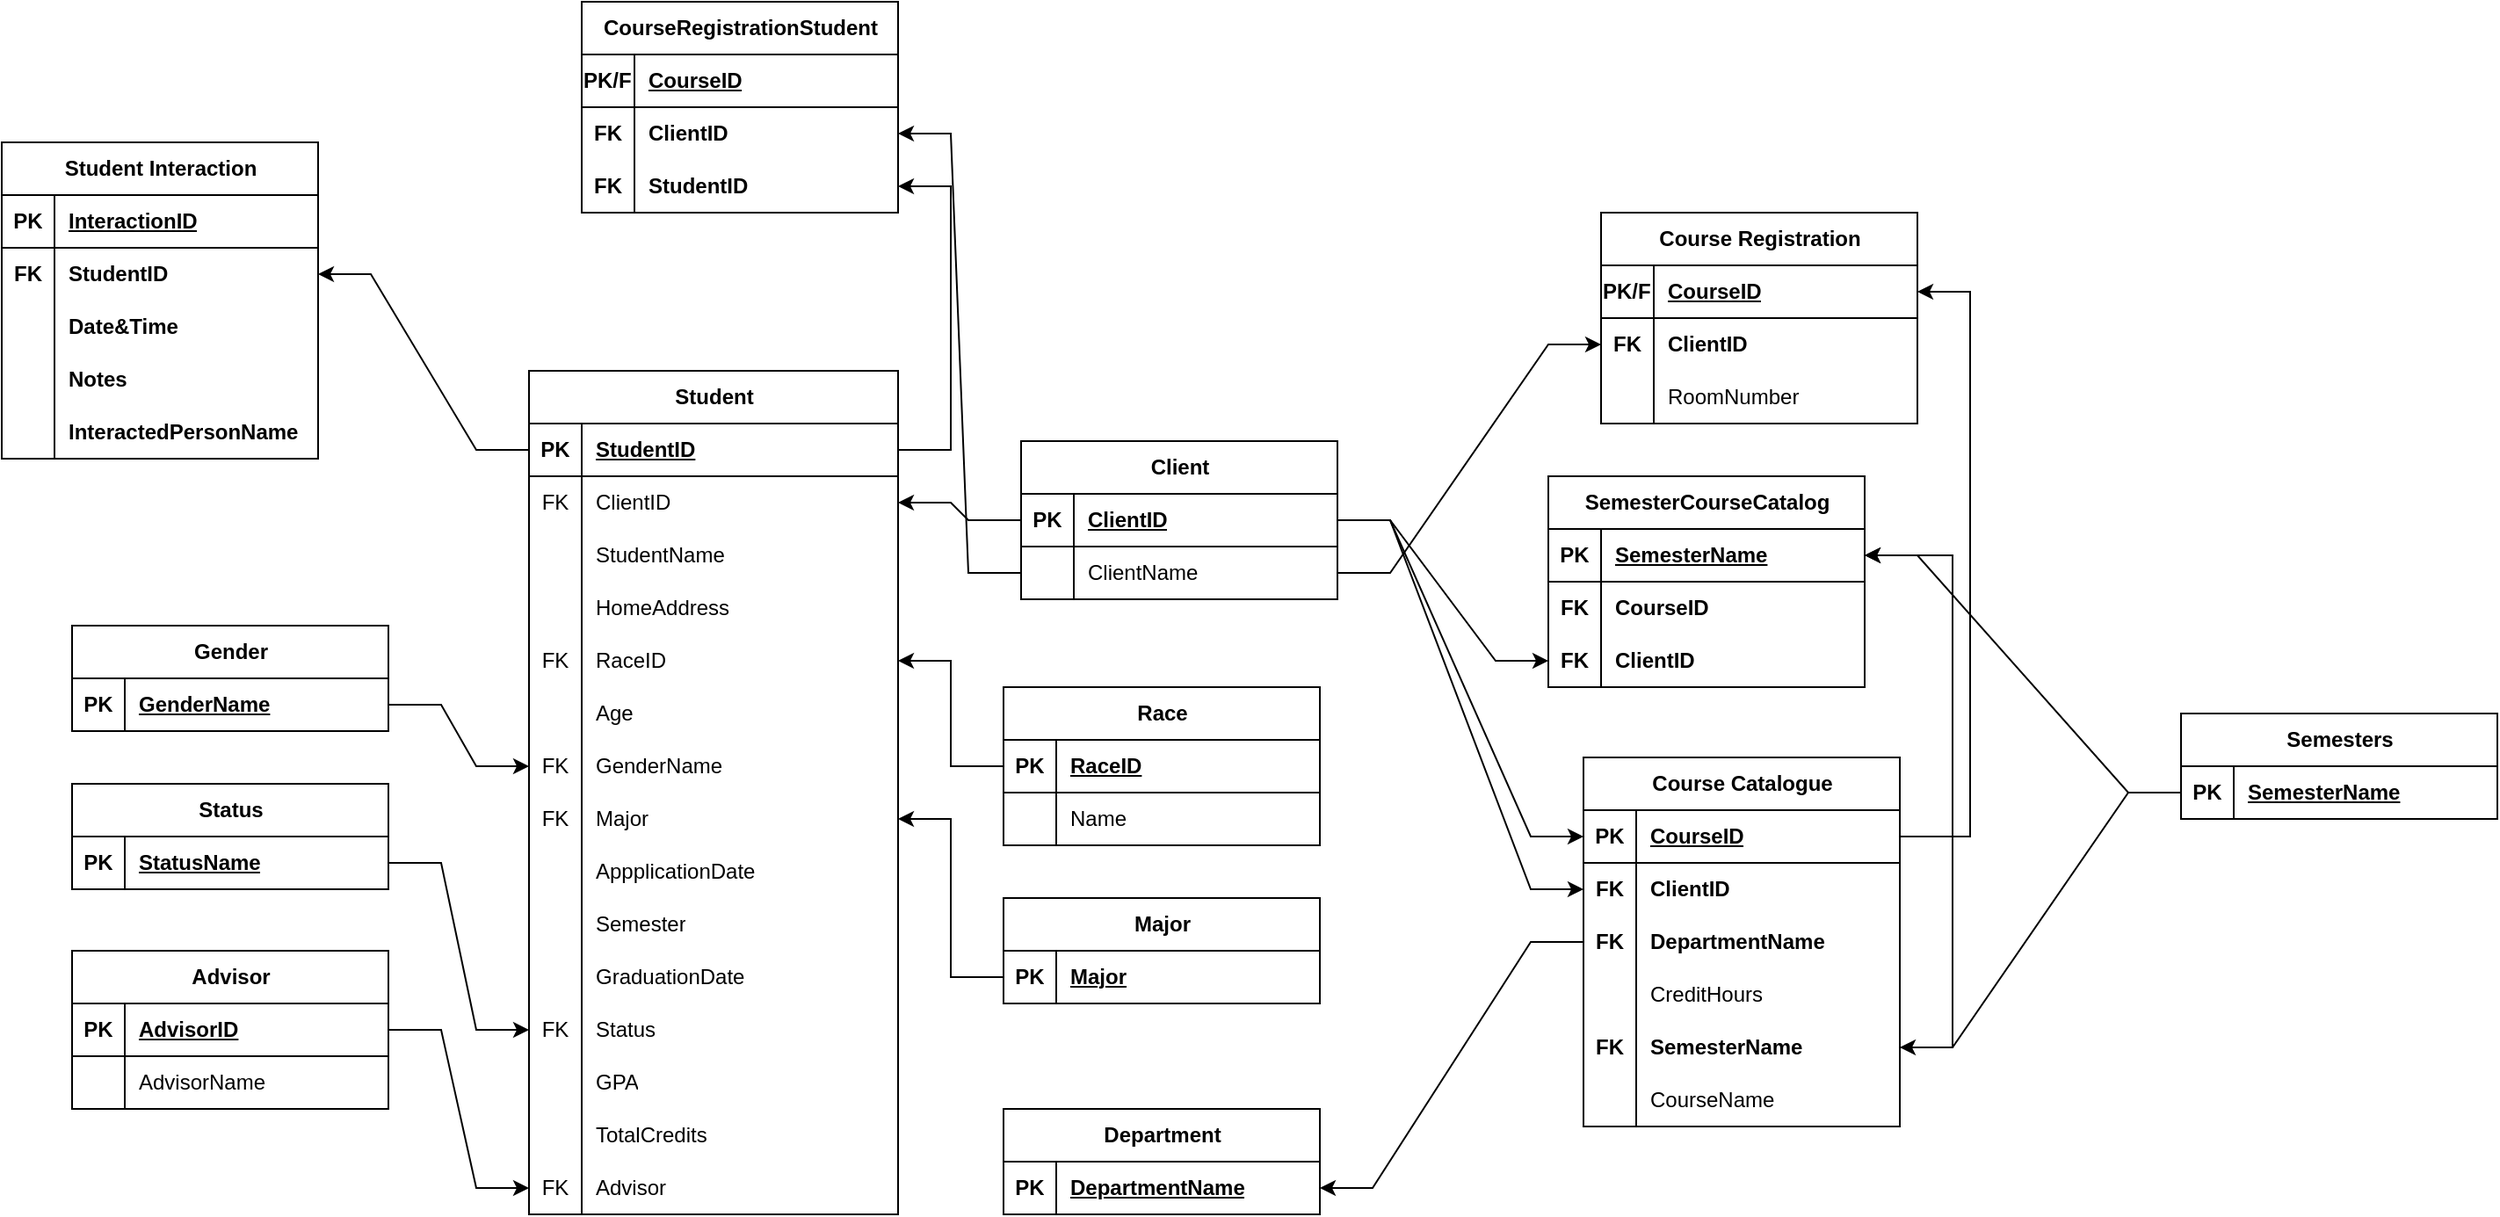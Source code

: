 <mxfile version="21.6.1" type="github">
  <diagram name="Page-1" id="rrkMlJn1mVSX5L93H5-s">
    <mxGraphModel dx="2668" dy="1877" grid="1" gridSize="10" guides="1" tooltips="1" connect="1" arrows="1" fold="1" page="1" pageScale="1" pageWidth="850" pageHeight="1100" math="0" shadow="0">
      <root>
        <mxCell id="0" />
        <mxCell id="1" parent="0" />
        <mxCell id="rUwLUnAGLd6NxB78jwhq-1" value="Student" style="shape=table;startSize=30;container=1;collapsible=1;childLayout=tableLayout;fixedRows=1;rowLines=0;fontStyle=1;align=center;resizeLast=1;html=1;" vertex="1" parent="1">
          <mxGeometry x="70" y="110" width="210" height="480" as="geometry" />
        </mxCell>
        <mxCell id="rUwLUnAGLd6NxB78jwhq-2" value="" style="shape=tableRow;horizontal=0;startSize=0;swimlaneHead=0;swimlaneBody=0;fillColor=none;collapsible=0;dropTarget=0;points=[[0,0.5],[1,0.5]];portConstraint=eastwest;top=0;left=0;right=0;bottom=1;" vertex="1" parent="rUwLUnAGLd6NxB78jwhq-1">
          <mxGeometry y="30" width="210" height="30" as="geometry" />
        </mxCell>
        <mxCell id="rUwLUnAGLd6NxB78jwhq-3" value="PK" style="shape=partialRectangle;connectable=0;fillColor=none;top=0;left=0;bottom=0;right=0;fontStyle=1;overflow=hidden;whiteSpace=wrap;html=1;" vertex="1" parent="rUwLUnAGLd6NxB78jwhq-2">
          <mxGeometry width="30" height="30" as="geometry">
            <mxRectangle width="30" height="30" as="alternateBounds" />
          </mxGeometry>
        </mxCell>
        <mxCell id="rUwLUnAGLd6NxB78jwhq-4" value="StudentID" style="shape=partialRectangle;connectable=0;fillColor=none;top=0;left=0;bottom=0;right=0;align=left;spacingLeft=6;fontStyle=5;overflow=hidden;whiteSpace=wrap;html=1;" vertex="1" parent="rUwLUnAGLd6NxB78jwhq-2">
          <mxGeometry x="30" width="180" height="30" as="geometry">
            <mxRectangle width="180" height="30" as="alternateBounds" />
          </mxGeometry>
        </mxCell>
        <mxCell id="rUwLUnAGLd6NxB78jwhq-5" value="" style="shape=tableRow;horizontal=0;startSize=0;swimlaneHead=0;swimlaneBody=0;fillColor=none;collapsible=0;dropTarget=0;points=[[0,0.5],[1,0.5]];portConstraint=eastwest;top=0;left=0;right=0;bottom=0;" vertex="1" parent="rUwLUnAGLd6NxB78jwhq-1">
          <mxGeometry y="60" width="210" height="30" as="geometry" />
        </mxCell>
        <mxCell id="rUwLUnAGLd6NxB78jwhq-6" value="FK" style="shape=partialRectangle;connectable=0;fillColor=none;top=0;left=0;bottom=0;right=0;editable=1;overflow=hidden;whiteSpace=wrap;html=1;" vertex="1" parent="rUwLUnAGLd6NxB78jwhq-5">
          <mxGeometry width="30" height="30" as="geometry">
            <mxRectangle width="30" height="30" as="alternateBounds" />
          </mxGeometry>
        </mxCell>
        <mxCell id="rUwLUnAGLd6NxB78jwhq-7" value="ClientID" style="shape=partialRectangle;connectable=0;fillColor=none;top=0;left=0;bottom=0;right=0;align=left;spacingLeft=6;overflow=hidden;whiteSpace=wrap;html=1;" vertex="1" parent="rUwLUnAGLd6NxB78jwhq-5">
          <mxGeometry x="30" width="180" height="30" as="geometry">
            <mxRectangle width="180" height="30" as="alternateBounds" />
          </mxGeometry>
        </mxCell>
        <mxCell id="rUwLUnAGLd6NxB78jwhq-8" value="" style="shape=tableRow;horizontal=0;startSize=0;swimlaneHead=0;swimlaneBody=0;fillColor=none;collapsible=0;dropTarget=0;points=[[0,0.5],[1,0.5]];portConstraint=eastwest;top=0;left=0;right=0;bottom=0;" vertex="1" parent="rUwLUnAGLd6NxB78jwhq-1">
          <mxGeometry y="90" width="210" height="30" as="geometry" />
        </mxCell>
        <mxCell id="rUwLUnAGLd6NxB78jwhq-9" value="" style="shape=partialRectangle;connectable=0;fillColor=none;top=0;left=0;bottom=0;right=0;editable=1;overflow=hidden;whiteSpace=wrap;html=1;" vertex="1" parent="rUwLUnAGLd6NxB78jwhq-8">
          <mxGeometry width="30" height="30" as="geometry">
            <mxRectangle width="30" height="30" as="alternateBounds" />
          </mxGeometry>
        </mxCell>
        <mxCell id="rUwLUnAGLd6NxB78jwhq-10" value="StudentName" style="shape=partialRectangle;connectable=0;fillColor=none;top=0;left=0;bottom=0;right=0;align=left;spacingLeft=6;overflow=hidden;whiteSpace=wrap;html=1;" vertex="1" parent="rUwLUnAGLd6NxB78jwhq-8">
          <mxGeometry x="30" width="180" height="30" as="geometry">
            <mxRectangle width="180" height="30" as="alternateBounds" />
          </mxGeometry>
        </mxCell>
        <mxCell id="rUwLUnAGLd6NxB78jwhq-11" value="" style="shape=tableRow;horizontal=0;startSize=0;swimlaneHead=0;swimlaneBody=0;fillColor=none;collapsible=0;dropTarget=0;points=[[0,0.5],[1,0.5]];portConstraint=eastwest;top=0;left=0;right=0;bottom=0;" vertex="1" parent="rUwLUnAGLd6NxB78jwhq-1">
          <mxGeometry y="120" width="210" height="30" as="geometry" />
        </mxCell>
        <mxCell id="rUwLUnAGLd6NxB78jwhq-12" value="" style="shape=partialRectangle;connectable=0;fillColor=none;top=0;left=0;bottom=0;right=0;editable=1;overflow=hidden;whiteSpace=wrap;html=1;" vertex="1" parent="rUwLUnAGLd6NxB78jwhq-11">
          <mxGeometry width="30" height="30" as="geometry">
            <mxRectangle width="30" height="30" as="alternateBounds" />
          </mxGeometry>
        </mxCell>
        <mxCell id="rUwLUnAGLd6NxB78jwhq-13" value="HomeAddress" style="shape=partialRectangle;connectable=0;fillColor=none;top=0;left=0;bottom=0;right=0;align=left;spacingLeft=6;overflow=hidden;whiteSpace=wrap;html=1;" vertex="1" parent="rUwLUnAGLd6NxB78jwhq-11">
          <mxGeometry x="30" width="180" height="30" as="geometry">
            <mxRectangle width="180" height="30" as="alternateBounds" />
          </mxGeometry>
        </mxCell>
        <mxCell id="rUwLUnAGLd6NxB78jwhq-14" value="" style="shape=tableRow;horizontal=0;startSize=0;swimlaneHead=0;swimlaneBody=0;fillColor=none;collapsible=0;dropTarget=0;points=[[0,0.5],[1,0.5]];portConstraint=eastwest;top=0;left=0;right=0;bottom=0;" vertex="1" parent="rUwLUnAGLd6NxB78jwhq-1">
          <mxGeometry y="150" width="210" height="30" as="geometry" />
        </mxCell>
        <mxCell id="rUwLUnAGLd6NxB78jwhq-15" value="FK" style="shape=partialRectangle;connectable=0;fillColor=none;top=0;left=0;bottom=0;right=0;editable=1;overflow=hidden;whiteSpace=wrap;html=1;" vertex="1" parent="rUwLUnAGLd6NxB78jwhq-14">
          <mxGeometry width="30" height="30" as="geometry">
            <mxRectangle width="30" height="30" as="alternateBounds" />
          </mxGeometry>
        </mxCell>
        <mxCell id="rUwLUnAGLd6NxB78jwhq-16" value="RaceID" style="shape=partialRectangle;connectable=0;fillColor=none;top=0;left=0;bottom=0;right=0;align=left;spacingLeft=6;overflow=hidden;whiteSpace=wrap;html=1;" vertex="1" parent="rUwLUnAGLd6NxB78jwhq-14">
          <mxGeometry x="30" width="180" height="30" as="geometry">
            <mxRectangle width="180" height="30" as="alternateBounds" />
          </mxGeometry>
        </mxCell>
        <mxCell id="rUwLUnAGLd6NxB78jwhq-17" value="" style="shape=tableRow;horizontal=0;startSize=0;swimlaneHead=0;swimlaneBody=0;fillColor=none;collapsible=0;dropTarget=0;points=[[0,0.5],[1,0.5]];portConstraint=eastwest;top=0;left=0;right=0;bottom=0;" vertex="1" parent="rUwLUnAGLd6NxB78jwhq-1">
          <mxGeometry y="180" width="210" height="30" as="geometry" />
        </mxCell>
        <mxCell id="rUwLUnAGLd6NxB78jwhq-18" value="" style="shape=partialRectangle;connectable=0;fillColor=none;top=0;left=0;bottom=0;right=0;editable=1;overflow=hidden;whiteSpace=wrap;html=1;" vertex="1" parent="rUwLUnAGLd6NxB78jwhq-17">
          <mxGeometry width="30" height="30" as="geometry">
            <mxRectangle width="30" height="30" as="alternateBounds" />
          </mxGeometry>
        </mxCell>
        <mxCell id="rUwLUnAGLd6NxB78jwhq-19" value="Age" style="shape=partialRectangle;connectable=0;fillColor=none;top=0;left=0;bottom=0;right=0;align=left;spacingLeft=6;overflow=hidden;whiteSpace=wrap;html=1;" vertex="1" parent="rUwLUnAGLd6NxB78jwhq-17">
          <mxGeometry x="30" width="180" height="30" as="geometry">
            <mxRectangle width="180" height="30" as="alternateBounds" />
          </mxGeometry>
        </mxCell>
        <mxCell id="rUwLUnAGLd6NxB78jwhq-20" value="" style="shape=tableRow;horizontal=0;startSize=0;swimlaneHead=0;swimlaneBody=0;fillColor=none;collapsible=0;dropTarget=0;points=[[0,0.5],[1,0.5]];portConstraint=eastwest;top=0;left=0;right=0;bottom=0;" vertex="1" parent="rUwLUnAGLd6NxB78jwhq-1">
          <mxGeometry y="210" width="210" height="30" as="geometry" />
        </mxCell>
        <mxCell id="rUwLUnAGLd6NxB78jwhq-21" value="FK" style="shape=partialRectangle;connectable=0;fillColor=none;top=0;left=0;bottom=0;right=0;editable=1;overflow=hidden;whiteSpace=wrap;html=1;" vertex="1" parent="rUwLUnAGLd6NxB78jwhq-20">
          <mxGeometry width="30" height="30" as="geometry">
            <mxRectangle width="30" height="30" as="alternateBounds" />
          </mxGeometry>
        </mxCell>
        <mxCell id="rUwLUnAGLd6NxB78jwhq-22" value="GenderName" style="shape=partialRectangle;connectable=0;fillColor=none;top=0;left=0;bottom=0;right=0;align=left;spacingLeft=6;overflow=hidden;whiteSpace=wrap;html=1;" vertex="1" parent="rUwLUnAGLd6NxB78jwhq-20">
          <mxGeometry x="30" width="180" height="30" as="geometry">
            <mxRectangle width="180" height="30" as="alternateBounds" />
          </mxGeometry>
        </mxCell>
        <mxCell id="rUwLUnAGLd6NxB78jwhq-23" value="" style="shape=tableRow;horizontal=0;startSize=0;swimlaneHead=0;swimlaneBody=0;fillColor=none;collapsible=0;dropTarget=0;points=[[0,0.5],[1,0.5]];portConstraint=eastwest;top=0;left=0;right=0;bottom=0;" vertex="1" parent="rUwLUnAGLd6NxB78jwhq-1">
          <mxGeometry y="240" width="210" height="30" as="geometry" />
        </mxCell>
        <mxCell id="rUwLUnAGLd6NxB78jwhq-24" value="FK" style="shape=partialRectangle;connectable=0;fillColor=none;top=0;left=0;bottom=0;right=0;editable=1;overflow=hidden;whiteSpace=wrap;html=1;" vertex="1" parent="rUwLUnAGLd6NxB78jwhq-23">
          <mxGeometry width="30" height="30" as="geometry">
            <mxRectangle width="30" height="30" as="alternateBounds" />
          </mxGeometry>
        </mxCell>
        <mxCell id="rUwLUnAGLd6NxB78jwhq-25" value="Major" style="shape=partialRectangle;connectable=0;fillColor=none;top=0;left=0;bottom=0;right=0;align=left;spacingLeft=6;overflow=hidden;whiteSpace=wrap;html=1;" vertex="1" parent="rUwLUnAGLd6NxB78jwhq-23">
          <mxGeometry x="30" width="180" height="30" as="geometry">
            <mxRectangle width="180" height="30" as="alternateBounds" />
          </mxGeometry>
        </mxCell>
        <mxCell id="rUwLUnAGLd6NxB78jwhq-26" value="" style="shape=tableRow;horizontal=0;startSize=0;swimlaneHead=0;swimlaneBody=0;fillColor=none;collapsible=0;dropTarget=0;points=[[0,0.5],[1,0.5]];portConstraint=eastwest;top=0;left=0;right=0;bottom=0;" vertex="1" parent="rUwLUnAGLd6NxB78jwhq-1">
          <mxGeometry y="270" width="210" height="30" as="geometry" />
        </mxCell>
        <mxCell id="rUwLUnAGLd6NxB78jwhq-27" value="" style="shape=partialRectangle;connectable=0;fillColor=none;top=0;left=0;bottom=0;right=0;editable=1;overflow=hidden;whiteSpace=wrap;html=1;" vertex="1" parent="rUwLUnAGLd6NxB78jwhq-26">
          <mxGeometry width="30" height="30" as="geometry">
            <mxRectangle width="30" height="30" as="alternateBounds" />
          </mxGeometry>
        </mxCell>
        <mxCell id="rUwLUnAGLd6NxB78jwhq-28" value="AppplicationDate" style="shape=partialRectangle;connectable=0;fillColor=none;top=0;left=0;bottom=0;right=0;align=left;spacingLeft=6;overflow=hidden;whiteSpace=wrap;html=1;" vertex="1" parent="rUwLUnAGLd6NxB78jwhq-26">
          <mxGeometry x="30" width="180" height="30" as="geometry">
            <mxRectangle width="180" height="30" as="alternateBounds" />
          </mxGeometry>
        </mxCell>
        <mxCell id="rUwLUnAGLd6NxB78jwhq-29" value="" style="shape=tableRow;horizontal=0;startSize=0;swimlaneHead=0;swimlaneBody=0;fillColor=none;collapsible=0;dropTarget=0;points=[[0,0.5],[1,0.5]];portConstraint=eastwest;top=0;left=0;right=0;bottom=0;" vertex="1" parent="rUwLUnAGLd6NxB78jwhq-1">
          <mxGeometry y="300" width="210" height="30" as="geometry" />
        </mxCell>
        <mxCell id="rUwLUnAGLd6NxB78jwhq-30" value="" style="shape=partialRectangle;connectable=0;fillColor=none;top=0;left=0;bottom=0;right=0;editable=1;overflow=hidden;whiteSpace=wrap;html=1;" vertex="1" parent="rUwLUnAGLd6NxB78jwhq-29">
          <mxGeometry width="30" height="30" as="geometry">
            <mxRectangle width="30" height="30" as="alternateBounds" />
          </mxGeometry>
        </mxCell>
        <mxCell id="rUwLUnAGLd6NxB78jwhq-31" value="Semester" style="shape=partialRectangle;connectable=0;fillColor=none;top=0;left=0;bottom=0;right=0;align=left;spacingLeft=6;overflow=hidden;whiteSpace=wrap;html=1;" vertex="1" parent="rUwLUnAGLd6NxB78jwhq-29">
          <mxGeometry x="30" width="180" height="30" as="geometry">
            <mxRectangle width="180" height="30" as="alternateBounds" />
          </mxGeometry>
        </mxCell>
        <mxCell id="rUwLUnAGLd6NxB78jwhq-32" value="" style="shape=tableRow;horizontal=0;startSize=0;swimlaneHead=0;swimlaneBody=0;fillColor=none;collapsible=0;dropTarget=0;points=[[0,0.5],[1,0.5]];portConstraint=eastwest;top=0;left=0;right=0;bottom=0;" vertex="1" parent="rUwLUnAGLd6NxB78jwhq-1">
          <mxGeometry y="330" width="210" height="30" as="geometry" />
        </mxCell>
        <mxCell id="rUwLUnAGLd6NxB78jwhq-33" value="" style="shape=partialRectangle;connectable=0;fillColor=none;top=0;left=0;bottom=0;right=0;editable=1;overflow=hidden;whiteSpace=wrap;html=1;" vertex="1" parent="rUwLUnAGLd6NxB78jwhq-32">
          <mxGeometry width="30" height="30" as="geometry">
            <mxRectangle width="30" height="30" as="alternateBounds" />
          </mxGeometry>
        </mxCell>
        <mxCell id="rUwLUnAGLd6NxB78jwhq-34" value="GraduationDate" style="shape=partialRectangle;connectable=0;fillColor=none;top=0;left=0;bottom=0;right=0;align=left;spacingLeft=6;overflow=hidden;whiteSpace=wrap;html=1;" vertex="1" parent="rUwLUnAGLd6NxB78jwhq-32">
          <mxGeometry x="30" width="180" height="30" as="geometry">
            <mxRectangle width="180" height="30" as="alternateBounds" />
          </mxGeometry>
        </mxCell>
        <mxCell id="rUwLUnAGLd6NxB78jwhq-35" value="" style="shape=tableRow;horizontal=0;startSize=0;swimlaneHead=0;swimlaneBody=0;fillColor=none;collapsible=0;dropTarget=0;points=[[0,0.5],[1,0.5]];portConstraint=eastwest;top=0;left=0;right=0;bottom=0;" vertex="1" parent="rUwLUnAGLd6NxB78jwhq-1">
          <mxGeometry y="360" width="210" height="30" as="geometry" />
        </mxCell>
        <mxCell id="rUwLUnAGLd6NxB78jwhq-36" value="FK" style="shape=partialRectangle;connectable=0;fillColor=none;top=0;left=0;bottom=0;right=0;editable=1;overflow=hidden;whiteSpace=wrap;html=1;" vertex="1" parent="rUwLUnAGLd6NxB78jwhq-35">
          <mxGeometry width="30" height="30" as="geometry">
            <mxRectangle width="30" height="30" as="alternateBounds" />
          </mxGeometry>
        </mxCell>
        <mxCell id="rUwLUnAGLd6NxB78jwhq-37" value="Status" style="shape=partialRectangle;connectable=0;fillColor=none;top=0;left=0;bottom=0;right=0;align=left;spacingLeft=6;overflow=hidden;whiteSpace=wrap;html=1;" vertex="1" parent="rUwLUnAGLd6NxB78jwhq-35">
          <mxGeometry x="30" width="180" height="30" as="geometry">
            <mxRectangle width="180" height="30" as="alternateBounds" />
          </mxGeometry>
        </mxCell>
        <mxCell id="rUwLUnAGLd6NxB78jwhq-38" value="" style="shape=tableRow;horizontal=0;startSize=0;swimlaneHead=0;swimlaneBody=0;fillColor=none;collapsible=0;dropTarget=0;points=[[0,0.5],[1,0.5]];portConstraint=eastwest;top=0;left=0;right=0;bottom=0;" vertex="1" parent="rUwLUnAGLd6NxB78jwhq-1">
          <mxGeometry y="390" width="210" height="30" as="geometry" />
        </mxCell>
        <mxCell id="rUwLUnAGLd6NxB78jwhq-39" value="" style="shape=partialRectangle;connectable=0;fillColor=none;top=0;left=0;bottom=0;right=0;editable=1;overflow=hidden;whiteSpace=wrap;html=1;" vertex="1" parent="rUwLUnAGLd6NxB78jwhq-38">
          <mxGeometry width="30" height="30" as="geometry">
            <mxRectangle width="30" height="30" as="alternateBounds" />
          </mxGeometry>
        </mxCell>
        <mxCell id="rUwLUnAGLd6NxB78jwhq-40" value="GPA" style="shape=partialRectangle;connectable=0;fillColor=none;top=0;left=0;bottom=0;right=0;align=left;spacingLeft=6;overflow=hidden;whiteSpace=wrap;html=1;" vertex="1" parent="rUwLUnAGLd6NxB78jwhq-38">
          <mxGeometry x="30" width="180" height="30" as="geometry">
            <mxRectangle width="180" height="30" as="alternateBounds" />
          </mxGeometry>
        </mxCell>
        <mxCell id="rUwLUnAGLd6NxB78jwhq-41" value="" style="shape=tableRow;horizontal=0;startSize=0;swimlaneHead=0;swimlaneBody=0;fillColor=none;collapsible=0;dropTarget=0;points=[[0,0.5],[1,0.5]];portConstraint=eastwest;top=0;left=0;right=0;bottom=0;" vertex="1" parent="rUwLUnAGLd6NxB78jwhq-1">
          <mxGeometry y="420" width="210" height="30" as="geometry" />
        </mxCell>
        <mxCell id="rUwLUnAGLd6NxB78jwhq-42" value="" style="shape=partialRectangle;connectable=0;fillColor=none;top=0;left=0;bottom=0;right=0;editable=1;overflow=hidden;whiteSpace=wrap;html=1;" vertex="1" parent="rUwLUnAGLd6NxB78jwhq-41">
          <mxGeometry width="30" height="30" as="geometry">
            <mxRectangle width="30" height="30" as="alternateBounds" />
          </mxGeometry>
        </mxCell>
        <mxCell id="rUwLUnAGLd6NxB78jwhq-43" value="TotalCredits" style="shape=partialRectangle;connectable=0;fillColor=none;top=0;left=0;bottom=0;right=0;align=left;spacingLeft=6;overflow=hidden;whiteSpace=wrap;html=1;" vertex="1" parent="rUwLUnAGLd6NxB78jwhq-41">
          <mxGeometry x="30" width="180" height="30" as="geometry">
            <mxRectangle width="180" height="30" as="alternateBounds" />
          </mxGeometry>
        </mxCell>
        <mxCell id="rUwLUnAGLd6NxB78jwhq-44" value="" style="shape=tableRow;horizontal=0;startSize=0;swimlaneHead=0;swimlaneBody=0;fillColor=none;collapsible=0;dropTarget=0;points=[[0,0.5],[1,0.5]];portConstraint=eastwest;top=0;left=0;right=0;bottom=0;" vertex="1" parent="rUwLUnAGLd6NxB78jwhq-1">
          <mxGeometry y="450" width="210" height="30" as="geometry" />
        </mxCell>
        <mxCell id="rUwLUnAGLd6NxB78jwhq-45" value="FK" style="shape=partialRectangle;connectable=0;fillColor=none;top=0;left=0;bottom=0;right=0;editable=1;overflow=hidden;whiteSpace=wrap;html=1;" vertex="1" parent="rUwLUnAGLd6NxB78jwhq-44">
          <mxGeometry width="30" height="30" as="geometry">
            <mxRectangle width="30" height="30" as="alternateBounds" />
          </mxGeometry>
        </mxCell>
        <mxCell id="rUwLUnAGLd6NxB78jwhq-46" value="Advisor" style="shape=partialRectangle;connectable=0;fillColor=none;top=0;left=0;bottom=0;right=0;align=left;spacingLeft=6;overflow=hidden;whiteSpace=wrap;html=1;" vertex="1" parent="rUwLUnAGLd6NxB78jwhq-44">
          <mxGeometry x="30" width="180" height="30" as="geometry">
            <mxRectangle width="180" height="30" as="alternateBounds" />
          </mxGeometry>
        </mxCell>
        <mxCell id="rUwLUnAGLd6NxB78jwhq-47" value="Client" style="shape=table;startSize=30;container=1;collapsible=1;childLayout=tableLayout;fixedRows=1;rowLines=0;fontStyle=1;align=center;resizeLast=1;html=1;" vertex="1" parent="1">
          <mxGeometry x="350" y="150" width="180" height="90" as="geometry" />
        </mxCell>
        <mxCell id="rUwLUnAGLd6NxB78jwhq-48" value="" style="shape=tableRow;horizontal=0;startSize=0;swimlaneHead=0;swimlaneBody=0;fillColor=none;collapsible=0;dropTarget=0;points=[[0,0.5],[1,0.5]];portConstraint=eastwest;top=0;left=0;right=0;bottom=1;" vertex="1" parent="rUwLUnAGLd6NxB78jwhq-47">
          <mxGeometry y="30" width="180" height="30" as="geometry" />
        </mxCell>
        <mxCell id="rUwLUnAGLd6NxB78jwhq-49" value="PK" style="shape=partialRectangle;connectable=0;fillColor=none;top=0;left=0;bottom=0;right=0;fontStyle=1;overflow=hidden;whiteSpace=wrap;html=1;" vertex="1" parent="rUwLUnAGLd6NxB78jwhq-48">
          <mxGeometry width="30" height="30" as="geometry">
            <mxRectangle width="30" height="30" as="alternateBounds" />
          </mxGeometry>
        </mxCell>
        <mxCell id="rUwLUnAGLd6NxB78jwhq-50" value="ClientID" style="shape=partialRectangle;connectable=0;fillColor=none;top=0;left=0;bottom=0;right=0;align=left;spacingLeft=6;fontStyle=5;overflow=hidden;whiteSpace=wrap;html=1;" vertex="1" parent="rUwLUnAGLd6NxB78jwhq-48">
          <mxGeometry x="30" width="150" height="30" as="geometry">
            <mxRectangle width="150" height="30" as="alternateBounds" />
          </mxGeometry>
        </mxCell>
        <mxCell id="rUwLUnAGLd6NxB78jwhq-51" value="" style="shape=tableRow;horizontal=0;startSize=0;swimlaneHead=0;swimlaneBody=0;fillColor=none;collapsible=0;dropTarget=0;points=[[0,0.5],[1,0.5]];portConstraint=eastwest;top=0;left=0;right=0;bottom=0;" vertex="1" parent="rUwLUnAGLd6NxB78jwhq-47">
          <mxGeometry y="60" width="180" height="30" as="geometry" />
        </mxCell>
        <mxCell id="rUwLUnAGLd6NxB78jwhq-52" value="" style="shape=partialRectangle;connectable=0;fillColor=none;top=0;left=0;bottom=0;right=0;editable=1;overflow=hidden;whiteSpace=wrap;html=1;" vertex="1" parent="rUwLUnAGLd6NxB78jwhq-51">
          <mxGeometry width="30" height="30" as="geometry">
            <mxRectangle width="30" height="30" as="alternateBounds" />
          </mxGeometry>
        </mxCell>
        <mxCell id="rUwLUnAGLd6NxB78jwhq-53" value="ClientName" style="shape=partialRectangle;connectable=0;fillColor=none;top=0;left=0;bottom=0;right=0;align=left;spacingLeft=6;overflow=hidden;whiteSpace=wrap;html=1;" vertex="1" parent="rUwLUnAGLd6NxB78jwhq-51">
          <mxGeometry x="30" width="150" height="30" as="geometry">
            <mxRectangle width="150" height="30" as="alternateBounds" />
          </mxGeometry>
        </mxCell>
        <mxCell id="rUwLUnAGLd6NxB78jwhq-54" value="Course Registration" style="shape=table;startSize=30;container=1;collapsible=1;childLayout=tableLayout;fixedRows=1;rowLines=0;fontStyle=1;align=center;resizeLast=1;html=1;" vertex="1" parent="1">
          <mxGeometry x="680" y="20" width="180" height="120" as="geometry" />
        </mxCell>
        <mxCell id="rUwLUnAGLd6NxB78jwhq-55" value="" style="shape=tableRow;horizontal=0;startSize=0;swimlaneHead=0;swimlaneBody=0;fillColor=none;collapsible=0;dropTarget=0;points=[[0,0.5],[1,0.5]];portConstraint=eastwest;top=0;left=0;right=0;bottom=1;" vertex="1" parent="rUwLUnAGLd6NxB78jwhq-54">
          <mxGeometry y="30" width="180" height="30" as="geometry" />
        </mxCell>
        <mxCell id="rUwLUnAGLd6NxB78jwhq-56" value="PK/FK" style="shape=partialRectangle;connectable=0;fillColor=none;top=0;left=0;bottom=0;right=0;fontStyle=1;overflow=hidden;whiteSpace=wrap;html=1;" vertex="1" parent="rUwLUnAGLd6NxB78jwhq-55">
          <mxGeometry width="30" height="30" as="geometry">
            <mxRectangle width="30" height="30" as="alternateBounds" />
          </mxGeometry>
        </mxCell>
        <mxCell id="rUwLUnAGLd6NxB78jwhq-57" value="CourseID" style="shape=partialRectangle;connectable=0;fillColor=none;top=0;left=0;bottom=0;right=0;align=left;spacingLeft=6;fontStyle=5;overflow=hidden;whiteSpace=wrap;html=1;" vertex="1" parent="rUwLUnAGLd6NxB78jwhq-55">
          <mxGeometry x="30" width="150" height="30" as="geometry">
            <mxRectangle width="150" height="30" as="alternateBounds" />
          </mxGeometry>
        </mxCell>
        <mxCell id="rUwLUnAGLd6NxB78jwhq-58" value="" style="shape=tableRow;horizontal=0;startSize=0;swimlaneHead=0;swimlaneBody=0;fillColor=none;collapsible=0;dropTarget=0;points=[[0,0.5],[1,0.5]];portConstraint=eastwest;top=0;left=0;right=0;bottom=0;" vertex="1" parent="rUwLUnAGLd6NxB78jwhq-54">
          <mxGeometry y="60" width="180" height="30" as="geometry" />
        </mxCell>
        <mxCell id="rUwLUnAGLd6NxB78jwhq-59" value="&lt;b&gt;FK&lt;/b&gt;" style="shape=partialRectangle;connectable=0;fillColor=none;top=0;left=0;bottom=0;right=0;editable=1;overflow=hidden;whiteSpace=wrap;html=1;" vertex="1" parent="rUwLUnAGLd6NxB78jwhq-58">
          <mxGeometry width="30" height="30" as="geometry">
            <mxRectangle width="30" height="30" as="alternateBounds" />
          </mxGeometry>
        </mxCell>
        <mxCell id="rUwLUnAGLd6NxB78jwhq-60" value="&lt;b&gt;ClientID&lt;/b&gt;" style="shape=partialRectangle;connectable=0;fillColor=none;top=0;left=0;bottom=0;right=0;align=left;spacingLeft=6;overflow=hidden;whiteSpace=wrap;html=1;" vertex="1" parent="rUwLUnAGLd6NxB78jwhq-58">
          <mxGeometry x="30" width="150" height="30" as="geometry">
            <mxRectangle width="150" height="30" as="alternateBounds" />
          </mxGeometry>
        </mxCell>
        <mxCell id="rUwLUnAGLd6NxB78jwhq-61" value="" style="shape=tableRow;horizontal=0;startSize=0;swimlaneHead=0;swimlaneBody=0;fillColor=none;collapsible=0;dropTarget=0;points=[[0,0.5],[1,0.5]];portConstraint=eastwest;top=0;left=0;right=0;bottom=0;" vertex="1" parent="rUwLUnAGLd6NxB78jwhq-54">
          <mxGeometry y="90" width="180" height="30" as="geometry" />
        </mxCell>
        <mxCell id="rUwLUnAGLd6NxB78jwhq-62" value="&lt;br/&gt;" style="shape=partialRectangle;connectable=0;fillColor=none;top=0;left=0;bottom=0;right=0;editable=1;overflow=hidden;whiteSpace=wrap;html=1;" vertex="1" parent="rUwLUnAGLd6NxB78jwhq-61">
          <mxGeometry width="30" height="30" as="geometry">
            <mxRectangle width="30" height="30" as="alternateBounds" />
          </mxGeometry>
        </mxCell>
        <mxCell id="rUwLUnAGLd6NxB78jwhq-63" value="RoomNumber" style="shape=partialRectangle;connectable=0;fillColor=none;top=0;left=0;bottom=0;right=0;align=left;spacingLeft=6;overflow=hidden;whiteSpace=wrap;html=1;" vertex="1" parent="rUwLUnAGLd6NxB78jwhq-61">
          <mxGeometry x="30" width="150" height="30" as="geometry">
            <mxRectangle width="150" height="30" as="alternateBounds" />
          </mxGeometry>
        </mxCell>
        <mxCell id="rUwLUnAGLd6NxB78jwhq-64" value="Course Catalogue" style="shape=table;startSize=30;container=1;collapsible=1;childLayout=tableLayout;fixedRows=1;rowLines=0;fontStyle=1;align=center;resizeLast=1;html=1;" vertex="1" parent="1">
          <mxGeometry x="670" y="330" width="180" height="210" as="geometry" />
        </mxCell>
        <mxCell id="rUwLUnAGLd6NxB78jwhq-65" value="" style="shape=tableRow;horizontal=0;startSize=0;swimlaneHead=0;swimlaneBody=0;fillColor=none;collapsible=0;dropTarget=0;points=[[0,0.5],[1,0.5]];portConstraint=eastwest;top=0;left=0;right=0;bottom=1;" vertex="1" parent="rUwLUnAGLd6NxB78jwhq-64">
          <mxGeometry y="30" width="180" height="30" as="geometry" />
        </mxCell>
        <mxCell id="rUwLUnAGLd6NxB78jwhq-66" value="PK" style="shape=partialRectangle;connectable=0;fillColor=none;top=0;left=0;bottom=0;right=0;fontStyle=1;overflow=hidden;whiteSpace=wrap;html=1;" vertex="1" parent="rUwLUnAGLd6NxB78jwhq-65">
          <mxGeometry width="30" height="30" as="geometry">
            <mxRectangle width="30" height="30" as="alternateBounds" />
          </mxGeometry>
        </mxCell>
        <mxCell id="rUwLUnAGLd6NxB78jwhq-67" value="CourseID" style="shape=partialRectangle;connectable=0;fillColor=none;top=0;left=0;bottom=0;right=0;align=left;spacingLeft=6;fontStyle=5;overflow=hidden;whiteSpace=wrap;html=1;" vertex="1" parent="rUwLUnAGLd6NxB78jwhq-65">
          <mxGeometry x="30" width="150" height="30" as="geometry">
            <mxRectangle width="150" height="30" as="alternateBounds" />
          </mxGeometry>
        </mxCell>
        <mxCell id="rUwLUnAGLd6NxB78jwhq-68" value="" style="shape=tableRow;horizontal=0;startSize=0;swimlaneHead=0;swimlaneBody=0;fillColor=none;collapsible=0;dropTarget=0;points=[[0,0.5],[1,0.5]];portConstraint=eastwest;top=0;left=0;right=0;bottom=0;" vertex="1" parent="rUwLUnAGLd6NxB78jwhq-64">
          <mxGeometry y="60" width="180" height="30" as="geometry" />
        </mxCell>
        <mxCell id="rUwLUnAGLd6NxB78jwhq-69" value="&lt;b&gt;FK&lt;/b&gt;" style="shape=partialRectangle;connectable=0;fillColor=none;top=0;left=0;bottom=0;right=0;editable=1;overflow=hidden;whiteSpace=wrap;html=1;" vertex="1" parent="rUwLUnAGLd6NxB78jwhq-68">
          <mxGeometry width="30" height="30" as="geometry">
            <mxRectangle width="30" height="30" as="alternateBounds" />
          </mxGeometry>
        </mxCell>
        <mxCell id="rUwLUnAGLd6NxB78jwhq-70" value="&lt;b&gt;ClientID&lt;/b&gt;" style="shape=partialRectangle;connectable=0;fillColor=none;top=0;left=0;bottom=0;right=0;align=left;spacingLeft=6;overflow=hidden;whiteSpace=wrap;html=1;" vertex="1" parent="rUwLUnAGLd6NxB78jwhq-68">
          <mxGeometry x="30" width="150" height="30" as="geometry">
            <mxRectangle width="150" height="30" as="alternateBounds" />
          </mxGeometry>
        </mxCell>
        <mxCell id="rUwLUnAGLd6NxB78jwhq-71" value="" style="shape=tableRow;horizontal=0;startSize=0;swimlaneHead=0;swimlaneBody=0;fillColor=none;collapsible=0;dropTarget=0;points=[[0,0.5],[1,0.5]];portConstraint=eastwest;top=0;left=0;right=0;bottom=0;" vertex="1" parent="rUwLUnAGLd6NxB78jwhq-64">
          <mxGeometry y="90" width="180" height="30" as="geometry" />
        </mxCell>
        <mxCell id="rUwLUnAGLd6NxB78jwhq-72" value="&lt;b&gt;FK&lt;/b&gt;" style="shape=partialRectangle;connectable=0;fillColor=none;top=0;left=0;bottom=0;right=0;editable=1;overflow=hidden;whiteSpace=wrap;html=1;" vertex="1" parent="rUwLUnAGLd6NxB78jwhq-71">
          <mxGeometry width="30" height="30" as="geometry">
            <mxRectangle width="30" height="30" as="alternateBounds" />
          </mxGeometry>
        </mxCell>
        <mxCell id="rUwLUnAGLd6NxB78jwhq-73" value="&lt;b&gt;DepartmentName&lt;/b&gt;" style="shape=partialRectangle;connectable=0;fillColor=none;top=0;left=0;bottom=0;right=0;align=left;spacingLeft=6;overflow=hidden;whiteSpace=wrap;html=1;" vertex="1" parent="rUwLUnAGLd6NxB78jwhq-71">
          <mxGeometry x="30" width="150" height="30" as="geometry">
            <mxRectangle width="150" height="30" as="alternateBounds" />
          </mxGeometry>
        </mxCell>
        <mxCell id="rUwLUnAGLd6NxB78jwhq-74" value="" style="shape=tableRow;horizontal=0;startSize=0;swimlaneHead=0;swimlaneBody=0;fillColor=none;collapsible=0;dropTarget=0;points=[[0,0.5],[1,0.5]];portConstraint=eastwest;top=0;left=0;right=0;bottom=0;" vertex="1" parent="rUwLUnAGLd6NxB78jwhq-64">
          <mxGeometry y="120" width="180" height="30" as="geometry" />
        </mxCell>
        <mxCell id="rUwLUnAGLd6NxB78jwhq-75" value="" style="shape=partialRectangle;connectable=0;fillColor=none;top=0;left=0;bottom=0;right=0;editable=1;overflow=hidden;whiteSpace=wrap;html=1;" vertex="1" parent="rUwLUnAGLd6NxB78jwhq-74">
          <mxGeometry width="30" height="30" as="geometry">
            <mxRectangle width="30" height="30" as="alternateBounds" />
          </mxGeometry>
        </mxCell>
        <mxCell id="rUwLUnAGLd6NxB78jwhq-76" value="CreditHours" style="shape=partialRectangle;connectable=0;fillColor=none;top=0;left=0;bottom=0;right=0;align=left;spacingLeft=6;overflow=hidden;whiteSpace=wrap;html=1;" vertex="1" parent="rUwLUnAGLd6NxB78jwhq-74">
          <mxGeometry x="30" width="150" height="30" as="geometry">
            <mxRectangle width="150" height="30" as="alternateBounds" />
          </mxGeometry>
        </mxCell>
        <mxCell id="rUwLUnAGLd6NxB78jwhq-77" value="" style="shape=tableRow;horizontal=0;startSize=0;swimlaneHead=0;swimlaneBody=0;fillColor=none;collapsible=0;dropTarget=0;points=[[0,0.5],[1,0.5]];portConstraint=eastwest;top=0;left=0;right=0;bottom=0;" vertex="1" parent="rUwLUnAGLd6NxB78jwhq-64">
          <mxGeometry y="150" width="180" height="30" as="geometry" />
        </mxCell>
        <mxCell id="rUwLUnAGLd6NxB78jwhq-78" value="&lt;b&gt;FK&lt;/b&gt;" style="shape=partialRectangle;connectable=0;fillColor=none;top=0;left=0;bottom=0;right=0;editable=1;overflow=hidden;whiteSpace=wrap;html=1;" vertex="1" parent="rUwLUnAGLd6NxB78jwhq-77">
          <mxGeometry width="30" height="30" as="geometry">
            <mxRectangle width="30" height="30" as="alternateBounds" />
          </mxGeometry>
        </mxCell>
        <mxCell id="rUwLUnAGLd6NxB78jwhq-79" value="&lt;b&gt;SemesterName&lt;/b&gt;" style="shape=partialRectangle;connectable=0;fillColor=none;top=0;left=0;bottom=0;right=0;align=left;spacingLeft=6;overflow=hidden;whiteSpace=wrap;html=1;" vertex="1" parent="rUwLUnAGLd6NxB78jwhq-77">
          <mxGeometry x="30" width="150" height="30" as="geometry">
            <mxRectangle width="150" height="30" as="alternateBounds" />
          </mxGeometry>
        </mxCell>
        <mxCell id="rUwLUnAGLd6NxB78jwhq-80" value="" style="shape=tableRow;horizontal=0;startSize=0;swimlaneHead=0;swimlaneBody=0;fillColor=none;collapsible=0;dropTarget=0;points=[[0,0.5],[1,0.5]];portConstraint=eastwest;top=0;left=0;right=0;bottom=0;" vertex="1" parent="rUwLUnAGLd6NxB78jwhq-64">
          <mxGeometry y="180" width="180" height="30" as="geometry" />
        </mxCell>
        <mxCell id="rUwLUnAGLd6NxB78jwhq-81" value="" style="shape=partialRectangle;connectable=0;fillColor=none;top=0;left=0;bottom=0;right=0;editable=1;overflow=hidden;whiteSpace=wrap;html=1;" vertex="1" parent="rUwLUnAGLd6NxB78jwhq-80">
          <mxGeometry width="30" height="30" as="geometry">
            <mxRectangle width="30" height="30" as="alternateBounds" />
          </mxGeometry>
        </mxCell>
        <mxCell id="rUwLUnAGLd6NxB78jwhq-82" value="CourseName" style="shape=partialRectangle;connectable=0;fillColor=none;top=0;left=0;bottom=0;right=0;align=left;spacingLeft=6;overflow=hidden;whiteSpace=wrap;html=1;" vertex="1" parent="rUwLUnAGLd6NxB78jwhq-80">
          <mxGeometry x="30" width="150" height="30" as="geometry">
            <mxRectangle width="150" height="30" as="alternateBounds" />
          </mxGeometry>
        </mxCell>
        <mxCell id="rUwLUnAGLd6NxB78jwhq-83" value="Race" style="shape=table;startSize=30;container=1;collapsible=1;childLayout=tableLayout;fixedRows=1;rowLines=0;fontStyle=1;align=center;resizeLast=1;html=1;" vertex="1" parent="1">
          <mxGeometry x="340" y="290" width="180" height="90" as="geometry" />
        </mxCell>
        <mxCell id="rUwLUnAGLd6NxB78jwhq-84" value="" style="shape=tableRow;horizontal=0;startSize=0;swimlaneHead=0;swimlaneBody=0;fillColor=none;collapsible=0;dropTarget=0;points=[[0,0.5],[1,0.5]];portConstraint=eastwest;top=0;left=0;right=0;bottom=1;" vertex="1" parent="rUwLUnAGLd6NxB78jwhq-83">
          <mxGeometry y="30" width="180" height="30" as="geometry" />
        </mxCell>
        <mxCell id="rUwLUnAGLd6NxB78jwhq-85" value="PK" style="shape=partialRectangle;connectable=0;fillColor=none;top=0;left=0;bottom=0;right=0;fontStyle=1;overflow=hidden;whiteSpace=wrap;html=1;" vertex="1" parent="rUwLUnAGLd6NxB78jwhq-84">
          <mxGeometry width="30" height="30" as="geometry">
            <mxRectangle width="30" height="30" as="alternateBounds" />
          </mxGeometry>
        </mxCell>
        <mxCell id="rUwLUnAGLd6NxB78jwhq-86" value="RaceID" style="shape=partialRectangle;connectable=0;fillColor=none;top=0;left=0;bottom=0;right=0;align=left;spacingLeft=6;fontStyle=5;overflow=hidden;whiteSpace=wrap;html=1;" vertex="1" parent="rUwLUnAGLd6NxB78jwhq-84">
          <mxGeometry x="30" width="150" height="30" as="geometry">
            <mxRectangle width="150" height="30" as="alternateBounds" />
          </mxGeometry>
        </mxCell>
        <mxCell id="rUwLUnAGLd6NxB78jwhq-87" value="" style="shape=tableRow;horizontal=0;startSize=0;swimlaneHead=0;swimlaneBody=0;fillColor=none;collapsible=0;dropTarget=0;points=[[0,0.5],[1,0.5]];portConstraint=eastwest;top=0;left=0;right=0;bottom=0;" vertex="1" parent="rUwLUnAGLd6NxB78jwhq-83">
          <mxGeometry y="60" width="180" height="30" as="geometry" />
        </mxCell>
        <mxCell id="rUwLUnAGLd6NxB78jwhq-88" value="" style="shape=partialRectangle;connectable=0;fillColor=none;top=0;left=0;bottom=0;right=0;editable=1;overflow=hidden;whiteSpace=wrap;html=1;" vertex="1" parent="rUwLUnAGLd6NxB78jwhq-87">
          <mxGeometry width="30" height="30" as="geometry">
            <mxRectangle width="30" height="30" as="alternateBounds" />
          </mxGeometry>
        </mxCell>
        <mxCell id="rUwLUnAGLd6NxB78jwhq-89" value="Name" style="shape=partialRectangle;connectable=0;fillColor=none;top=0;left=0;bottom=0;right=0;align=left;spacingLeft=6;overflow=hidden;whiteSpace=wrap;html=1;" vertex="1" parent="rUwLUnAGLd6NxB78jwhq-87">
          <mxGeometry x="30" width="150" height="30" as="geometry">
            <mxRectangle width="150" height="30" as="alternateBounds" />
          </mxGeometry>
        </mxCell>
        <mxCell id="rUwLUnAGLd6NxB78jwhq-90" value="Major" style="shape=table;startSize=30;container=1;collapsible=1;childLayout=tableLayout;fixedRows=1;rowLines=0;fontStyle=1;align=center;resizeLast=1;html=1;" vertex="1" parent="1">
          <mxGeometry x="340" y="410" width="180" height="60" as="geometry" />
        </mxCell>
        <mxCell id="rUwLUnAGLd6NxB78jwhq-91" value="" style="shape=tableRow;horizontal=0;startSize=0;swimlaneHead=0;swimlaneBody=0;fillColor=none;collapsible=0;dropTarget=0;points=[[0,0.5],[1,0.5]];portConstraint=eastwest;top=0;left=0;right=0;bottom=1;" vertex="1" parent="rUwLUnAGLd6NxB78jwhq-90">
          <mxGeometry y="30" width="180" height="30" as="geometry" />
        </mxCell>
        <mxCell id="rUwLUnAGLd6NxB78jwhq-92" value="PK" style="shape=partialRectangle;connectable=0;fillColor=none;top=0;left=0;bottom=0;right=0;fontStyle=1;overflow=hidden;whiteSpace=wrap;html=1;" vertex="1" parent="rUwLUnAGLd6NxB78jwhq-91">
          <mxGeometry width="30" height="30" as="geometry">
            <mxRectangle width="30" height="30" as="alternateBounds" />
          </mxGeometry>
        </mxCell>
        <mxCell id="rUwLUnAGLd6NxB78jwhq-93" value="Major" style="shape=partialRectangle;connectable=0;fillColor=none;top=0;left=0;bottom=0;right=0;align=left;spacingLeft=6;fontStyle=5;overflow=hidden;whiteSpace=wrap;html=1;" vertex="1" parent="rUwLUnAGLd6NxB78jwhq-91">
          <mxGeometry x="30" width="150" height="30" as="geometry">
            <mxRectangle width="150" height="30" as="alternateBounds" />
          </mxGeometry>
        </mxCell>
        <mxCell id="rUwLUnAGLd6NxB78jwhq-94" value="Gender" style="shape=table;startSize=30;container=1;collapsible=1;childLayout=tableLayout;fixedRows=1;rowLines=0;fontStyle=1;align=center;resizeLast=1;html=1;" vertex="1" parent="1">
          <mxGeometry x="-190" y="255" width="180" height="60" as="geometry" />
        </mxCell>
        <mxCell id="rUwLUnAGLd6NxB78jwhq-95" value="" style="shape=tableRow;horizontal=0;startSize=0;swimlaneHead=0;swimlaneBody=0;fillColor=none;collapsible=0;dropTarget=0;points=[[0,0.5],[1,0.5]];portConstraint=eastwest;top=0;left=0;right=0;bottom=1;" vertex="1" parent="rUwLUnAGLd6NxB78jwhq-94">
          <mxGeometry y="30" width="180" height="30" as="geometry" />
        </mxCell>
        <mxCell id="rUwLUnAGLd6NxB78jwhq-96" value="PK" style="shape=partialRectangle;connectable=0;fillColor=none;top=0;left=0;bottom=0;right=0;fontStyle=1;overflow=hidden;whiteSpace=wrap;html=1;" vertex="1" parent="rUwLUnAGLd6NxB78jwhq-95">
          <mxGeometry width="30" height="30" as="geometry">
            <mxRectangle width="30" height="30" as="alternateBounds" />
          </mxGeometry>
        </mxCell>
        <mxCell id="rUwLUnAGLd6NxB78jwhq-97" value="GenderName" style="shape=partialRectangle;connectable=0;fillColor=none;top=0;left=0;bottom=0;right=0;align=left;spacingLeft=6;fontStyle=5;overflow=hidden;whiteSpace=wrap;html=1;" vertex="1" parent="rUwLUnAGLd6NxB78jwhq-95">
          <mxGeometry x="30" width="150" height="30" as="geometry">
            <mxRectangle width="150" height="30" as="alternateBounds" />
          </mxGeometry>
        </mxCell>
        <mxCell id="rUwLUnAGLd6NxB78jwhq-98" value="Status" style="shape=table;startSize=30;container=1;collapsible=1;childLayout=tableLayout;fixedRows=1;rowLines=0;fontStyle=1;align=center;resizeLast=1;html=1;" vertex="1" parent="1">
          <mxGeometry x="-190" y="345" width="180" height="60" as="geometry" />
        </mxCell>
        <mxCell id="rUwLUnAGLd6NxB78jwhq-99" value="" style="shape=tableRow;horizontal=0;startSize=0;swimlaneHead=0;swimlaneBody=0;fillColor=none;collapsible=0;dropTarget=0;points=[[0,0.5],[1,0.5]];portConstraint=eastwest;top=0;left=0;right=0;bottom=1;" vertex="1" parent="rUwLUnAGLd6NxB78jwhq-98">
          <mxGeometry y="30" width="180" height="30" as="geometry" />
        </mxCell>
        <mxCell id="rUwLUnAGLd6NxB78jwhq-100" value="PK" style="shape=partialRectangle;connectable=0;fillColor=none;top=0;left=0;bottom=0;right=0;fontStyle=1;overflow=hidden;whiteSpace=wrap;html=1;" vertex="1" parent="rUwLUnAGLd6NxB78jwhq-99">
          <mxGeometry width="30" height="30" as="geometry">
            <mxRectangle width="30" height="30" as="alternateBounds" />
          </mxGeometry>
        </mxCell>
        <mxCell id="rUwLUnAGLd6NxB78jwhq-101" value="StatusName" style="shape=partialRectangle;connectable=0;fillColor=none;top=0;left=0;bottom=0;right=0;align=left;spacingLeft=6;fontStyle=5;overflow=hidden;whiteSpace=wrap;html=1;" vertex="1" parent="rUwLUnAGLd6NxB78jwhq-99">
          <mxGeometry x="30" width="150" height="30" as="geometry">
            <mxRectangle width="150" height="30" as="alternateBounds" />
          </mxGeometry>
        </mxCell>
        <mxCell id="rUwLUnAGLd6NxB78jwhq-102" value="Advisor" style="shape=table;startSize=30;container=1;collapsible=1;childLayout=tableLayout;fixedRows=1;rowLines=0;fontStyle=1;align=center;resizeLast=1;html=1;" vertex="1" parent="1">
          <mxGeometry x="-190" y="440" width="180" height="90" as="geometry" />
        </mxCell>
        <mxCell id="rUwLUnAGLd6NxB78jwhq-103" value="" style="shape=tableRow;horizontal=0;startSize=0;swimlaneHead=0;swimlaneBody=0;fillColor=none;collapsible=0;dropTarget=0;points=[[0,0.5],[1,0.5]];portConstraint=eastwest;top=0;left=0;right=0;bottom=1;" vertex="1" parent="rUwLUnAGLd6NxB78jwhq-102">
          <mxGeometry y="30" width="180" height="30" as="geometry" />
        </mxCell>
        <mxCell id="rUwLUnAGLd6NxB78jwhq-104" value="PK" style="shape=partialRectangle;connectable=0;fillColor=none;top=0;left=0;bottom=0;right=0;fontStyle=1;overflow=hidden;whiteSpace=wrap;html=1;" vertex="1" parent="rUwLUnAGLd6NxB78jwhq-103">
          <mxGeometry width="30" height="30" as="geometry">
            <mxRectangle width="30" height="30" as="alternateBounds" />
          </mxGeometry>
        </mxCell>
        <mxCell id="rUwLUnAGLd6NxB78jwhq-105" value="AdvisorID" style="shape=partialRectangle;connectable=0;fillColor=none;top=0;left=0;bottom=0;right=0;align=left;spacingLeft=6;fontStyle=5;overflow=hidden;whiteSpace=wrap;html=1;" vertex="1" parent="rUwLUnAGLd6NxB78jwhq-103">
          <mxGeometry x="30" width="150" height="30" as="geometry">
            <mxRectangle width="150" height="30" as="alternateBounds" />
          </mxGeometry>
        </mxCell>
        <mxCell id="rUwLUnAGLd6NxB78jwhq-106" value="" style="shape=tableRow;horizontal=0;startSize=0;swimlaneHead=0;swimlaneBody=0;fillColor=none;collapsible=0;dropTarget=0;points=[[0,0.5],[1,0.5]];portConstraint=eastwest;top=0;left=0;right=0;bottom=0;" vertex="1" parent="rUwLUnAGLd6NxB78jwhq-102">
          <mxGeometry y="60" width="180" height="30" as="geometry" />
        </mxCell>
        <mxCell id="rUwLUnAGLd6NxB78jwhq-107" value="" style="shape=partialRectangle;connectable=0;fillColor=none;top=0;left=0;bottom=0;right=0;editable=1;overflow=hidden;whiteSpace=wrap;html=1;" vertex="1" parent="rUwLUnAGLd6NxB78jwhq-106">
          <mxGeometry width="30" height="30" as="geometry">
            <mxRectangle width="30" height="30" as="alternateBounds" />
          </mxGeometry>
        </mxCell>
        <mxCell id="rUwLUnAGLd6NxB78jwhq-108" value="AdvisorName" style="shape=partialRectangle;connectable=0;fillColor=none;top=0;left=0;bottom=0;right=0;align=left;spacingLeft=6;overflow=hidden;whiteSpace=wrap;html=1;" vertex="1" parent="rUwLUnAGLd6NxB78jwhq-106">
          <mxGeometry x="30" width="150" height="30" as="geometry">
            <mxRectangle width="150" height="30" as="alternateBounds" />
          </mxGeometry>
        </mxCell>
        <mxCell id="rUwLUnAGLd6NxB78jwhq-109" value="" style="edgeStyle=entityRelationEdgeStyle;fontSize=12;html=1;endArrow=classic;endFill=1;rounded=0;exitX=0;exitY=0.5;exitDx=0;exitDy=0;entryX=1;entryY=0.5;entryDx=0;entryDy=0;" edge="1" parent="1" source="rUwLUnAGLd6NxB78jwhq-84" target="rUwLUnAGLd6NxB78jwhq-14">
          <mxGeometry width="100" height="100" relative="1" as="geometry">
            <mxPoint x="380" y="470" as="sourcePoint" />
            <mxPoint x="480" y="370" as="targetPoint" />
          </mxGeometry>
        </mxCell>
        <mxCell id="rUwLUnAGLd6NxB78jwhq-110" value="" style="edgeStyle=entityRelationEdgeStyle;fontSize=12;html=1;endArrow=classic;endFill=1;rounded=0;exitX=0;exitY=0.5;exitDx=0;exitDy=0;entryX=1;entryY=0.5;entryDx=0;entryDy=0;" edge="1" parent="1" source="rUwLUnAGLd6NxB78jwhq-48" target="rUwLUnAGLd6NxB78jwhq-5">
          <mxGeometry width="100" height="100" relative="1" as="geometry">
            <mxPoint x="300" y="210" as="sourcePoint" />
            <mxPoint x="240" y="200" as="targetPoint" />
          </mxGeometry>
        </mxCell>
        <mxCell id="rUwLUnAGLd6NxB78jwhq-111" value="" style="edgeStyle=entityRelationEdgeStyle;fontSize=12;html=1;endArrow=classic;endFill=1;rounded=0;exitX=0;exitY=0.5;exitDx=0;exitDy=0;entryX=1;entryY=0.5;entryDx=0;entryDy=0;" edge="1" parent="1" source="rUwLUnAGLd6NxB78jwhq-91" target="rUwLUnAGLd6NxB78jwhq-23">
          <mxGeometry width="100" height="100" relative="1" as="geometry">
            <mxPoint x="310" y="385" as="sourcePoint" />
            <mxPoint x="250" y="375" as="targetPoint" />
          </mxGeometry>
        </mxCell>
        <mxCell id="rUwLUnAGLd6NxB78jwhq-112" value="" style="edgeStyle=entityRelationEdgeStyle;fontSize=12;html=1;endArrow=classic;endFill=1;rounded=0;exitX=1;exitY=0.75;exitDx=0;exitDy=0;entryX=0;entryY=0.5;entryDx=0;entryDy=0;" edge="1" parent="1" source="rUwLUnAGLd6NxB78jwhq-94" target="rUwLUnAGLd6NxB78jwhq-20">
          <mxGeometry width="100" height="100" relative="1" as="geometry">
            <mxPoint x="360" y="305" as="sourcePoint" />
            <mxPoint x="300" y="295" as="targetPoint" />
          </mxGeometry>
        </mxCell>
        <mxCell id="rUwLUnAGLd6NxB78jwhq-113" value="" style="edgeStyle=entityRelationEdgeStyle;fontSize=12;html=1;endArrow=classic;endFill=1;rounded=0;exitX=1;exitY=0.5;exitDx=0;exitDy=0;entryX=0;entryY=0.5;entryDx=0;entryDy=0;" edge="1" parent="1" source="rUwLUnAGLd6NxB78jwhq-99" target="rUwLUnAGLd6NxB78jwhq-35">
          <mxGeometry width="100" height="100" relative="1" as="geometry">
            <mxPoint x="370" y="315" as="sourcePoint" />
            <mxPoint x="310" y="305" as="targetPoint" />
          </mxGeometry>
        </mxCell>
        <mxCell id="rUwLUnAGLd6NxB78jwhq-114" value="" style="edgeStyle=entityRelationEdgeStyle;fontSize=12;html=1;endArrow=classic;endFill=1;rounded=0;exitX=1;exitY=0.5;exitDx=0;exitDy=0;entryX=0;entryY=0.5;entryDx=0;entryDy=0;" edge="1" parent="1" source="rUwLUnAGLd6NxB78jwhq-103" target="rUwLUnAGLd6NxB78jwhq-44">
          <mxGeometry width="100" height="100" relative="1" as="geometry">
            <mxPoint x="10" y="450" as="sourcePoint" />
            <mxPoint x="70" y="420" as="targetPoint" />
          </mxGeometry>
        </mxCell>
        <mxCell id="rUwLUnAGLd6NxB78jwhq-115" value="" style="edgeStyle=entityRelationEdgeStyle;fontSize=12;html=1;endArrow=classic;endFill=1;rounded=0;entryX=0;entryY=0.5;entryDx=0;entryDy=0;" edge="1" parent="1" source="rUwLUnAGLd6NxB78jwhq-51" target="rUwLUnAGLd6NxB78jwhq-58">
          <mxGeometry width="100" height="100" relative="1" as="geometry">
            <mxPoint x="530" y="185" as="sourcePoint" />
            <mxPoint x="340" y="30" as="targetPoint" />
          </mxGeometry>
        </mxCell>
        <mxCell id="rUwLUnAGLd6NxB78jwhq-116" value="SemesterCourseCatalog" style="shape=table;startSize=30;container=1;collapsible=1;childLayout=tableLayout;fixedRows=1;rowLines=0;fontStyle=1;align=center;resizeLast=1;html=1;" vertex="1" parent="1">
          <mxGeometry x="650" y="170" width="180" height="120" as="geometry" />
        </mxCell>
        <mxCell id="rUwLUnAGLd6NxB78jwhq-117" value="" style="shape=tableRow;horizontal=0;startSize=0;swimlaneHead=0;swimlaneBody=0;fillColor=none;collapsible=0;dropTarget=0;points=[[0,0.5],[1,0.5]];portConstraint=eastwest;top=0;left=0;right=0;bottom=1;" vertex="1" parent="rUwLUnAGLd6NxB78jwhq-116">
          <mxGeometry y="30" width="180" height="30" as="geometry" />
        </mxCell>
        <mxCell id="rUwLUnAGLd6NxB78jwhq-118" value="PK" style="shape=partialRectangle;connectable=0;fillColor=none;top=0;left=0;bottom=0;right=0;fontStyle=1;overflow=hidden;whiteSpace=wrap;html=1;" vertex="1" parent="rUwLUnAGLd6NxB78jwhq-117">
          <mxGeometry width="30" height="30" as="geometry">
            <mxRectangle width="30" height="30" as="alternateBounds" />
          </mxGeometry>
        </mxCell>
        <mxCell id="rUwLUnAGLd6NxB78jwhq-119" value="SemesterName" style="shape=partialRectangle;connectable=0;fillColor=none;top=0;left=0;bottom=0;right=0;align=left;spacingLeft=6;fontStyle=5;overflow=hidden;whiteSpace=wrap;html=1;" vertex="1" parent="rUwLUnAGLd6NxB78jwhq-117">
          <mxGeometry x="30" width="150" height="30" as="geometry">
            <mxRectangle width="150" height="30" as="alternateBounds" />
          </mxGeometry>
        </mxCell>
        <mxCell id="rUwLUnAGLd6NxB78jwhq-120" value="" style="shape=tableRow;horizontal=0;startSize=0;swimlaneHead=0;swimlaneBody=0;fillColor=none;collapsible=0;dropTarget=0;points=[[0,0.5],[1,0.5]];portConstraint=eastwest;top=0;left=0;right=0;bottom=0;" vertex="1" parent="rUwLUnAGLd6NxB78jwhq-116">
          <mxGeometry y="60" width="180" height="30" as="geometry" />
        </mxCell>
        <mxCell id="rUwLUnAGLd6NxB78jwhq-121" value="&lt;b&gt;FK&lt;/b&gt;" style="shape=partialRectangle;connectable=0;fillColor=none;top=0;left=0;bottom=0;right=0;editable=1;overflow=hidden;whiteSpace=wrap;html=1;" vertex="1" parent="rUwLUnAGLd6NxB78jwhq-120">
          <mxGeometry width="30" height="30" as="geometry">
            <mxRectangle width="30" height="30" as="alternateBounds" />
          </mxGeometry>
        </mxCell>
        <mxCell id="rUwLUnAGLd6NxB78jwhq-122" value="&lt;b&gt;CourseID&lt;/b&gt;" style="shape=partialRectangle;connectable=0;fillColor=none;top=0;left=0;bottom=0;right=0;align=left;spacingLeft=6;overflow=hidden;whiteSpace=wrap;html=1;" vertex="1" parent="rUwLUnAGLd6NxB78jwhq-120">
          <mxGeometry x="30" width="150" height="30" as="geometry">
            <mxRectangle width="150" height="30" as="alternateBounds" />
          </mxGeometry>
        </mxCell>
        <mxCell id="rUwLUnAGLd6NxB78jwhq-123" value="" style="shape=tableRow;horizontal=0;startSize=0;swimlaneHead=0;swimlaneBody=0;fillColor=none;collapsible=0;dropTarget=0;points=[[0,0.5],[1,0.5]];portConstraint=eastwest;top=0;left=0;right=0;bottom=0;" vertex="1" parent="rUwLUnAGLd6NxB78jwhq-116">
          <mxGeometry y="90" width="180" height="30" as="geometry" />
        </mxCell>
        <mxCell id="rUwLUnAGLd6NxB78jwhq-124" value="&lt;b&gt;FK&lt;/b&gt;" style="shape=partialRectangle;connectable=0;fillColor=none;top=0;left=0;bottom=0;right=0;editable=1;overflow=hidden;whiteSpace=wrap;html=1;" vertex="1" parent="rUwLUnAGLd6NxB78jwhq-123">
          <mxGeometry width="30" height="30" as="geometry">
            <mxRectangle width="30" height="30" as="alternateBounds" />
          </mxGeometry>
        </mxCell>
        <mxCell id="rUwLUnAGLd6NxB78jwhq-125" value="&lt;b&gt;ClientID&lt;/b&gt;" style="shape=partialRectangle;connectable=0;fillColor=none;top=0;left=0;bottom=0;right=0;align=left;spacingLeft=6;overflow=hidden;whiteSpace=wrap;html=1;" vertex="1" parent="rUwLUnAGLd6NxB78jwhq-123">
          <mxGeometry x="30" width="150" height="30" as="geometry">
            <mxRectangle width="150" height="30" as="alternateBounds" />
          </mxGeometry>
        </mxCell>
        <mxCell id="rUwLUnAGLd6NxB78jwhq-126" value="" style="edgeStyle=entityRelationEdgeStyle;fontSize=12;html=1;endArrow=classic;endFill=1;rounded=0;exitX=1;exitY=0.5;exitDx=0;exitDy=0;" edge="1" parent="1" source="rUwLUnAGLd6NxB78jwhq-48" target="rUwLUnAGLd6NxB78jwhq-123">
          <mxGeometry width="100" height="100" relative="1" as="geometry">
            <mxPoint x="540" y="425" as="sourcePoint" />
            <mxPoint x="630" y="515" as="targetPoint" />
          </mxGeometry>
        </mxCell>
        <mxCell id="rUwLUnAGLd6NxB78jwhq-127" value="Semesters" style="shape=table;startSize=30;container=1;collapsible=1;childLayout=tableLayout;fixedRows=1;rowLines=0;fontStyle=1;align=center;resizeLast=1;html=1;" vertex="1" parent="1">
          <mxGeometry x="1010" y="305" width="180" height="60" as="geometry" />
        </mxCell>
        <mxCell id="rUwLUnAGLd6NxB78jwhq-128" value="" style="shape=tableRow;horizontal=0;startSize=0;swimlaneHead=0;swimlaneBody=0;fillColor=none;collapsible=0;dropTarget=0;points=[[0,0.5],[1,0.5]];portConstraint=eastwest;top=0;left=0;right=0;bottom=1;" vertex="1" parent="rUwLUnAGLd6NxB78jwhq-127">
          <mxGeometry y="30" width="180" height="30" as="geometry" />
        </mxCell>
        <mxCell id="rUwLUnAGLd6NxB78jwhq-129" value="PK" style="shape=partialRectangle;connectable=0;fillColor=none;top=0;left=0;bottom=0;right=0;fontStyle=1;overflow=hidden;whiteSpace=wrap;html=1;" vertex="1" parent="rUwLUnAGLd6NxB78jwhq-128">
          <mxGeometry width="30" height="30" as="geometry">
            <mxRectangle width="30" height="30" as="alternateBounds" />
          </mxGeometry>
        </mxCell>
        <mxCell id="rUwLUnAGLd6NxB78jwhq-130" value="SemesterName" style="shape=partialRectangle;connectable=0;fillColor=none;top=0;left=0;bottom=0;right=0;align=left;spacingLeft=6;fontStyle=5;overflow=hidden;whiteSpace=wrap;html=1;" vertex="1" parent="rUwLUnAGLd6NxB78jwhq-128">
          <mxGeometry x="30" width="150" height="30" as="geometry">
            <mxRectangle width="150" height="30" as="alternateBounds" />
          </mxGeometry>
        </mxCell>
        <mxCell id="rUwLUnAGLd6NxB78jwhq-131" value="" style="edgeStyle=entityRelationEdgeStyle;fontSize=12;html=1;endArrow=classic;endFill=1;rounded=0;exitX=0;exitY=0.5;exitDx=0;exitDy=0;entryX=1;entryY=0.5;entryDx=0;entryDy=0;" edge="1" parent="1" source="rUwLUnAGLd6NxB78jwhq-128" target="rUwLUnAGLd6NxB78jwhq-117">
          <mxGeometry width="100" height="100" relative="1" as="geometry">
            <mxPoint x="310" y="680" as="sourcePoint" />
            <mxPoint x="400" y="770" as="targetPoint" />
          </mxGeometry>
        </mxCell>
        <mxCell id="rUwLUnAGLd6NxB78jwhq-132" value="" style="edgeStyle=entityRelationEdgeStyle;fontSize=12;html=1;endArrow=classic;endFill=1;rounded=0;exitX=0;exitY=0.75;exitDx=0;exitDy=0;" edge="1" parent="1" source="rUwLUnAGLd6NxB78jwhq-127" target="rUwLUnAGLd6NxB78jwhq-77">
          <mxGeometry width="100" height="100" relative="1" as="geometry">
            <mxPoint x="530" y="185" as="sourcePoint" />
            <mxPoint x="560" y="720" as="targetPoint" />
          </mxGeometry>
        </mxCell>
        <mxCell id="rUwLUnAGLd6NxB78jwhq-133" value="" style="edgeStyle=entityRelationEdgeStyle;fontSize=12;html=1;endArrow=classic;endFill=1;rounded=0;entryX=0;entryY=0.5;entryDx=0;entryDy=0;" edge="1" parent="1" source="rUwLUnAGLd6NxB78jwhq-48" target="rUwLUnAGLd6NxB78jwhq-65">
          <mxGeometry width="100" height="100" relative="1" as="geometry">
            <mxPoint x="550" y="300" as="sourcePoint" />
            <mxPoint x="680" y="430" as="targetPoint" />
          </mxGeometry>
        </mxCell>
        <mxCell id="rUwLUnAGLd6NxB78jwhq-134" value="Department" style="shape=table;startSize=30;container=1;collapsible=1;childLayout=tableLayout;fixedRows=1;rowLines=0;fontStyle=1;align=center;resizeLast=1;html=1;" vertex="1" parent="1">
          <mxGeometry x="340" y="530" width="180" height="60" as="geometry" />
        </mxCell>
        <mxCell id="rUwLUnAGLd6NxB78jwhq-135" value="" style="shape=tableRow;horizontal=0;startSize=0;swimlaneHead=0;swimlaneBody=0;fillColor=none;collapsible=0;dropTarget=0;points=[[0,0.5],[1,0.5]];portConstraint=eastwest;top=0;left=0;right=0;bottom=1;" vertex="1" parent="rUwLUnAGLd6NxB78jwhq-134">
          <mxGeometry y="30" width="180" height="30" as="geometry" />
        </mxCell>
        <mxCell id="rUwLUnAGLd6NxB78jwhq-136" value="PK" style="shape=partialRectangle;connectable=0;fillColor=none;top=0;left=0;bottom=0;right=0;fontStyle=1;overflow=hidden;whiteSpace=wrap;html=1;" vertex="1" parent="rUwLUnAGLd6NxB78jwhq-135">
          <mxGeometry width="30" height="30" as="geometry">
            <mxRectangle width="30" height="30" as="alternateBounds" />
          </mxGeometry>
        </mxCell>
        <mxCell id="rUwLUnAGLd6NxB78jwhq-137" value="DepartmentName" style="shape=partialRectangle;connectable=0;fillColor=none;top=0;left=0;bottom=0;right=0;align=left;spacingLeft=6;fontStyle=5;overflow=hidden;whiteSpace=wrap;html=1;" vertex="1" parent="rUwLUnAGLd6NxB78jwhq-135">
          <mxGeometry x="30" width="150" height="30" as="geometry">
            <mxRectangle width="150" height="30" as="alternateBounds" />
          </mxGeometry>
        </mxCell>
        <mxCell id="rUwLUnAGLd6NxB78jwhq-138" value="" style="edgeStyle=entityRelationEdgeStyle;fontSize=12;html=1;endArrow=classic;endFill=1;rounded=0;exitX=0;exitY=0.5;exitDx=0;exitDy=0;entryX=1;entryY=0.5;entryDx=0;entryDy=0;" edge="1" parent="1" source="rUwLUnAGLd6NxB78jwhq-71" target="rUwLUnAGLd6NxB78jwhq-135">
          <mxGeometry width="100" height="100" relative="1" as="geometry">
            <mxPoint x="490" y="490" as="sourcePoint" />
            <mxPoint x="430" y="460" as="targetPoint" />
          </mxGeometry>
        </mxCell>
        <mxCell id="rUwLUnAGLd6NxB78jwhq-139" value="CourseRegistrationStudent" style="shape=table;startSize=30;container=1;collapsible=1;childLayout=tableLayout;fixedRows=1;rowLines=0;fontStyle=1;align=center;resizeLast=1;html=1;" vertex="1" parent="1">
          <mxGeometry x="100" y="-100" width="180" height="120" as="geometry" />
        </mxCell>
        <mxCell id="rUwLUnAGLd6NxB78jwhq-140" value="" style="shape=tableRow;horizontal=0;startSize=0;swimlaneHead=0;swimlaneBody=0;fillColor=none;collapsible=0;dropTarget=0;points=[[0,0.5],[1,0.5]];portConstraint=eastwest;top=0;left=0;right=0;bottom=1;" vertex="1" parent="rUwLUnAGLd6NxB78jwhq-139">
          <mxGeometry y="30" width="180" height="30" as="geometry" />
        </mxCell>
        <mxCell id="rUwLUnAGLd6NxB78jwhq-141" value="PK/FK" style="shape=partialRectangle;connectable=0;fillColor=none;top=0;left=0;bottom=0;right=0;fontStyle=1;overflow=hidden;whiteSpace=wrap;html=1;" vertex="1" parent="rUwLUnAGLd6NxB78jwhq-140">
          <mxGeometry width="30" height="30" as="geometry">
            <mxRectangle width="30" height="30" as="alternateBounds" />
          </mxGeometry>
        </mxCell>
        <mxCell id="rUwLUnAGLd6NxB78jwhq-142" value="CourseID" style="shape=partialRectangle;connectable=0;fillColor=none;top=0;left=0;bottom=0;right=0;align=left;spacingLeft=6;fontStyle=5;overflow=hidden;whiteSpace=wrap;html=1;" vertex="1" parent="rUwLUnAGLd6NxB78jwhq-140">
          <mxGeometry x="30" width="150" height="30" as="geometry">
            <mxRectangle width="150" height="30" as="alternateBounds" />
          </mxGeometry>
        </mxCell>
        <mxCell id="rUwLUnAGLd6NxB78jwhq-143" value="" style="shape=tableRow;horizontal=0;startSize=0;swimlaneHead=0;swimlaneBody=0;fillColor=none;collapsible=0;dropTarget=0;points=[[0,0.5],[1,0.5]];portConstraint=eastwest;top=0;left=0;right=0;bottom=0;" vertex="1" parent="rUwLUnAGLd6NxB78jwhq-139">
          <mxGeometry y="60" width="180" height="30" as="geometry" />
        </mxCell>
        <mxCell id="rUwLUnAGLd6NxB78jwhq-144" value="&lt;b&gt;FK&lt;/b&gt;" style="shape=partialRectangle;connectable=0;fillColor=none;top=0;left=0;bottom=0;right=0;editable=1;overflow=hidden;whiteSpace=wrap;html=1;" vertex="1" parent="rUwLUnAGLd6NxB78jwhq-143">
          <mxGeometry width="30" height="30" as="geometry">
            <mxRectangle width="30" height="30" as="alternateBounds" />
          </mxGeometry>
        </mxCell>
        <mxCell id="rUwLUnAGLd6NxB78jwhq-145" value="&lt;b&gt;ClientID&lt;/b&gt;" style="shape=partialRectangle;connectable=0;fillColor=none;top=0;left=0;bottom=0;right=0;align=left;spacingLeft=6;overflow=hidden;whiteSpace=wrap;html=1;" vertex="1" parent="rUwLUnAGLd6NxB78jwhq-143">
          <mxGeometry x="30" width="150" height="30" as="geometry">
            <mxRectangle width="150" height="30" as="alternateBounds" />
          </mxGeometry>
        </mxCell>
        <mxCell id="rUwLUnAGLd6NxB78jwhq-146" value="" style="shape=tableRow;horizontal=0;startSize=0;swimlaneHead=0;swimlaneBody=0;fillColor=none;collapsible=0;dropTarget=0;points=[[0,0.5],[1,0.5]];portConstraint=eastwest;top=0;left=0;right=0;bottom=0;" vertex="1" parent="rUwLUnAGLd6NxB78jwhq-139">
          <mxGeometry y="90" width="180" height="30" as="geometry" />
        </mxCell>
        <mxCell id="rUwLUnAGLd6NxB78jwhq-147" value="&lt;b&gt;FK&lt;/b&gt;" style="shape=partialRectangle;connectable=0;fillColor=none;top=0;left=0;bottom=0;right=0;editable=1;overflow=hidden;whiteSpace=wrap;html=1;" vertex="1" parent="rUwLUnAGLd6NxB78jwhq-146">
          <mxGeometry width="30" height="30" as="geometry">
            <mxRectangle width="30" height="30" as="alternateBounds" />
          </mxGeometry>
        </mxCell>
        <mxCell id="rUwLUnAGLd6NxB78jwhq-148" value="&lt;b&gt;StudentID&lt;/b&gt;" style="shape=partialRectangle;connectable=0;fillColor=none;top=0;left=0;bottom=0;right=0;align=left;spacingLeft=6;overflow=hidden;whiteSpace=wrap;html=1;" vertex="1" parent="rUwLUnAGLd6NxB78jwhq-146">
          <mxGeometry x="30" width="150" height="30" as="geometry">
            <mxRectangle width="150" height="30" as="alternateBounds" />
          </mxGeometry>
        </mxCell>
        <mxCell id="rUwLUnAGLd6NxB78jwhq-149" value="" style="edgeStyle=entityRelationEdgeStyle;fontSize=12;html=1;endArrow=classic;endFill=1;rounded=0;entryX=1;entryY=0.5;entryDx=0;entryDy=0;exitX=1;exitY=0.5;exitDx=0;exitDy=0;" edge="1" parent="1" source="rUwLUnAGLd6NxB78jwhq-2" target="rUwLUnAGLd6NxB78jwhq-146">
          <mxGeometry width="100" height="100" relative="1" as="geometry">
            <mxPoint x="-160" y="20" as="sourcePoint" />
            <mxPoint x="-70" y="110" as="targetPoint" />
          </mxGeometry>
        </mxCell>
        <mxCell id="rUwLUnAGLd6NxB78jwhq-150" value="" style="edgeStyle=entityRelationEdgeStyle;fontSize=12;html=1;endArrow=classic;endFill=1;rounded=0;exitX=0;exitY=0.5;exitDx=0;exitDy=0;" edge="1" parent="1" source="rUwLUnAGLd6NxB78jwhq-51" target="rUwLUnAGLd6NxB78jwhq-143">
          <mxGeometry width="100" height="100" relative="1" as="geometry">
            <mxPoint x="510" y="50" as="sourcePoint" />
            <mxPoint x="340" y="-40" as="targetPoint" />
          </mxGeometry>
        </mxCell>
        <mxCell id="rUwLUnAGLd6NxB78jwhq-151" value="" style="edgeStyle=entityRelationEdgeStyle;fontSize=12;html=1;endArrow=classic;endFill=1;rounded=0;exitX=1;exitY=0.5;exitDx=0;exitDy=0;" edge="1" parent="1" source="rUwLUnAGLd6NxB78jwhq-65" target="rUwLUnAGLd6NxB78jwhq-55">
          <mxGeometry width="100" height="100" relative="1" as="geometry">
            <mxPoint x="900" y="360" as="sourcePoint" />
            <mxPoint x="980" y="20" as="targetPoint" />
          </mxGeometry>
        </mxCell>
        <mxCell id="rUwLUnAGLd6NxB78jwhq-152" value="" style="edgeStyle=entityRelationEdgeStyle;fontSize=12;html=1;endArrow=classic;endFill=1;rounded=0;entryX=1;entryY=0.5;entryDx=0;entryDy=0;" edge="1" parent="1" source="rUwLUnAGLd6NxB78jwhq-77" target="rUwLUnAGLd6NxB78jwhq-117">
          <mxGeometry width="100" height="100" relative="1" as="geometry">
            <mxPoint x="580" y="550" as="sourcePoint" />
            <mxPoint x="790" y="750" as="targetPoint" />
          </mxGeometry>
        </mxCell>
        <mxCell id="rUwLUnAGLd6NxB78jwhq-153" value="" style="edgeStyle=entityRelationEdgeStyle;fontSize=12;html=1;endArrow=classic;endFill=1;rounded=0;entryX=0;entryY=0.5;entryDx=0;entryDy=0;exitX=1;exitY=0.5;exitDx=0;exitDy=0;" edge="1" parent="1" source="rUwLUnAGLd6NxB78jwhq-48" target="rUwLUnAGLd6NxB78jwhq-68">
          <mxGeometry width="100" height="100" relative="1" as="geometry">
            <mxPoint x="530" y="210" as="sourcePoint" />
            <mxPoint x="640" y="430" as="targetPoint" />
          </mxGeometry>
        </mxCell>
        <mxCell id="rUwLUnAGLd6NxB78jwhq-154" value="Student Interaction" style="shape=table;startSize=30;container=1;collapsible=1;childLayout=tableLayout;fixedRows=1;rowLines=0;fontStyle=1;align=center;resizeLast=1;html=1;" vertex="1" parent="1">
          <mxGeometry x="-230" y="-20" width="180" height="180" as="geometry" />
        </mxCell>
        <mxCell id="rUwLUnAGLd6NxB78jwhq-155" value="" style="shape=tableRow;horizontal=0;startSize=0;swimlaneHead=0;swimlaneBody=0;fillColor=none;collapsible=0;dropTarget=0;points=[[0,0.5],[1,0.5]];portConstraint=eastwest;top=0;left=0;right=0;bottom=1;" vertex="1" parent="rUwLUnAGLd6NxB78jwhq-154">
          <mxGeometry y="30" width="180" height="30" as="geometry" />
        </mxCell>
        <mxCell id="rUwLUnAGLd6NxB78jwhq-156" value="PK" style="shape=partialRectangle;connectable=0;fillColor=none;top=0;left=0;bottom=0;right=0;fontStyle=1;overflow=hidden;whiteSpace=wrap;html=1;" vertex="1" parent="rUwLUnAGLd6NxB78jwhq-155">
          <mxGeometry width="30" height="30" as="geometry">
            <mxRectangle width="30" height="30" as="alternateBounds" />
          </mxGeometry>
        </mxCell>
        <mxCell id="rUwLUnAGLd6NxB78jwhq-157" value="InteractionID" style="shape=partialRectangle;connectable=0;fillColor=none;top=0;left=0;bottom=0;right=0;align=left;spacingLeft=6;fontStyle=5;overflow=hidden;whiteSpace=wrap;html=1;" vertex="1" parent="rUwLUnAGLd6NxB78jwhq-155">
          <mxGeometry x="30" width="150" height="30" as="geometry">
            <mxRectangle width="150" height="30" as="alternateBounds" />
          </mxGeometry>
        </mxCell>
        <mxCell id="rUwLUnAGLd6NxB78jwhq-158" value="" style="shape=tableRow;horizontal=0;startSize=0;swimlaneHead=0;swimlaneBody=0;fillColor=none;collapsible=0;dropTarget=0;points=[[0,0.5],[1,0.5]];portConstraint=eastwest;top=0;left=0;right=0;bottom=0;" vertex="1" parent="rUwLUnAGLd6NxB78jwhq-154">
          <mxGeometry y="60" width="180" height="30" as="geometry" />
        </mxCell>
        <mxCell id="rUwLUnAGLd6NxB78jwhq-159" value="&lt;b&gt;FK&lt;/b&gt;" style="shape=partialRectangle;connectable=0;fillColor=none;top=0;left=0;bottom=0;right=0;editable=1;overflow=hidden;whiteSpace=wrap;html=1;" vertex="1" parent="rUwLUnAGLd6NxB78jwhq-158">
          <mxGeometry width="30" height="30" as="geometry">
            <mxRectangle width="30" height="30" as="alternateBounds" />
          </mxGeometry>
        </mxCell>
        <mxCell id="rUwLUnAGLd6NxB78jwhq-160" value="&lt;b&gt;StudentID&lt;/b&gt;" style="shape=partialRectangle;connectable=0;fillColor=none;top=0;left=0;bottom=0;right=0;align=left;spacingLeft=6;overflow=hidden;whiteSpace=wrap;html=1;" vertex="1" parent="rUwLUnAGLd6NxB78jwhq-158">
          <mxGeometry x="30" width="150" height="30" as="geometry">
            <mxRectangle width="150" height="30" as="alternateBounds" />
          </mxGeometry>
        </mxCell>
        <mxCell id="rUwLUnAGLd6NxB78jwhq-161" value="" style="shape=tableRow;horizontal=0;startSize=0;swimlaneHead=0;swimlaneBody=0;fillColor=none;collapsible=0;dropTarget=0;points=[[0,0.5],[1,0.5]];portConstraint=eastwest;top=0;left=0;right=0;bottom=0;" vertex="1" parent="rUwLUnAGLd6NxB78jwhq-154">
          <mxGeometry y="90" width="180" height="30" as="geometry" />
        </mxCell>
        <mxCell id="rUwLUnAGLd6NxB78jwhq-162" value="" style="shape=partialRectangle;connectable=0;fillColor=none;top=0;left=0;bottom=0;right=0;editable=1;overflow=hidden;whiteSpace=wrap;html=1;" vertex="1" parent="rUwLUnAGLd6NxB78jwhq-161">
          <mxGeometry width="30" height="30" as="geometry">
            <mxRectangle width="30" height="30" as="alternateBounds" />
          </mxGeometry>
        </mxCell>
        <mxCell id="rUwLUnAGLd6NxB78jwhq-163" value="&lt;b&gt;Date&amp;amp;Time&lt;br&gt;&lt;/b&gt;" style="shape=partialRectangle;connectable=0;fillColor=none;top=0;left=0;bottom=0;right=0;align=left;spacingLeft=6;overflow=hidden;whiteSpace=wrap;html=1;" vertex="1" parent="rUwLUnAGLd6NxB78jwhq-161">
          <mxGeometry x="30" width="150" height="30" as="geometry">
            <mxRectangle width="150" height="30" as="alternateBounds" />
          </mxGeometry>
        </mxCell>
        <mxCell id="rUwLUnAGLd6NxB78jwhq-164" value="" style="shape=tableRow;horizontal=0;startSize=0;swimlaneHead=0;swimlaneBody=0;fillColor=none;collapsible=0;dropTarget=0;points=[[0,0.5],[1,0.5]];portConstraint=eastwest;top=0;left=0;right=0;bottom=0;" vertex="1" parent="rUwLUnAGLd6NxB78jwhq-154">
          <mxGeometry y="120" width="180" height="30" as="geometry" />
        </mxCell>
        <mxCell id="rUwLUnAGLd6NxB78jwhq-165" value="" style="shape=partialRectangle;connectable=0;fillColor=none;top=0;left=0;bottom=0;right=0;editable=1;overflow=hidden;whiteSpace=wrap;html=1;" vertex="1" parent="rUwLUnAGLd6NxB78jwhq-164">
          <mxGeometry width="30" height="30" as="geometry">
            <mxRectangle width="30" height="30" as="alternateBounds" />
          </mxGeometry>
        </mxCell>
        <mxCell id="rUwLUnAGLd6NxB78jwhq-166" value="&lt;b&gt;Notes&lt;/b&gt;" style="shape=partialRectangle;connectable=0;fillColor=none;top=0;left=0;bottom=0;right=0;align=left;spacingLeft=6;overflow=hidden;whiteSpace=wrap;html=1;" vertex="1" parent="rUwLUnAGLd6NxB78jwhq-164">
          <mxGeometry x="30" width="150" height="30" as="geometry">
            <mxRectangle width="150" height="30" as="alternateBounds" />
          </mxGeometry>
        </mxCell>
        <mxCell id="rUwLUnAGLd6NxB78jwhq-167" value="" style="shape=tableRow;horizontal=0;startSize=0;swimlaneHead=0;swimlaneBody=0;fillColor=none;collapsible=0;dropTarget=0;points=[[0,0.5],[1,0.5]];portConstraint=eastwest;top=0;left=0;right=0;bottom=0;" vertex="1" parent="rUwLUnAGLd6NxB78jwhq-154">
          <mxGeometry y="150" width="180" height="30" as="geometry" />
        </mxCell>
        <mxCell id="rUwLUnAGLd6NxB78jwhq-168" value="" style="shape=partialRectangle;connectable=0;fillColor=none;top=0;left=0;bottom=0;right=0;editable=1;overflow=hidden;whiteSpace=wrap;html=1;" vertex="1" parent="rUwLUnAGLd6NxB78jwhq-167">
          <mxGeometry width="30" height="30" as="geometry">
            <mxRectangle width="30" height="30" as="alternateBounds" />
          </mxGeometry>
        </mxCell>
        <mxCell id="rUwLUnAGLd6NxB78jwhq-169" value="&lt;b&gt;InteractedPersonName&lt;br&gt;&lt;/b&gt;" style="shape=partialRectangle;connectable=0;fillColor=none;top=0;left=0;bottom=0;right=0;align=left;spacingLeft=6;overflow=hidden;whiteSpace=wrap;html=1;" vertex="1" parent="rUwLUnAGLd6NxB78jwhq-167">
          <mxGeometry x="30" width="150" height="30" as="geometry">
            <mxRectangle width="150" height="30" as="alternateBounds" />
          </mxGeometry>
        </mxCell>
        <mxCell id="rUwLUnAGLd6NxB78jwhq-173" value="" style="edgeStyle=entityRelationEdgeStyle;fontSize=12;html=1;endArrow=classic;endFill=1;rounded=0;exitX=0;exitY=0.5;exitDx=0;exitDy=0;entryX=1;entryY=0.5;entryDx=0;entryDy=0;" edge="1" parent="1" source="rUwLUnAGLd6NxB78jwhq-2" target="rUwLUnAGLd6NxB78jwhq-158">
          <mxGeometry width="100" height="100" relative="1" as="geometry">
            <mxPoint x="-60" y="52.5" as="sourcePoint" />
            <mxPoint x="-50" y="220" as="targetPoint" />
          </mxGeometry>
        </mxCell>
      </root>
    </mxGraphModel>
  </diagram>
</mxfile>
